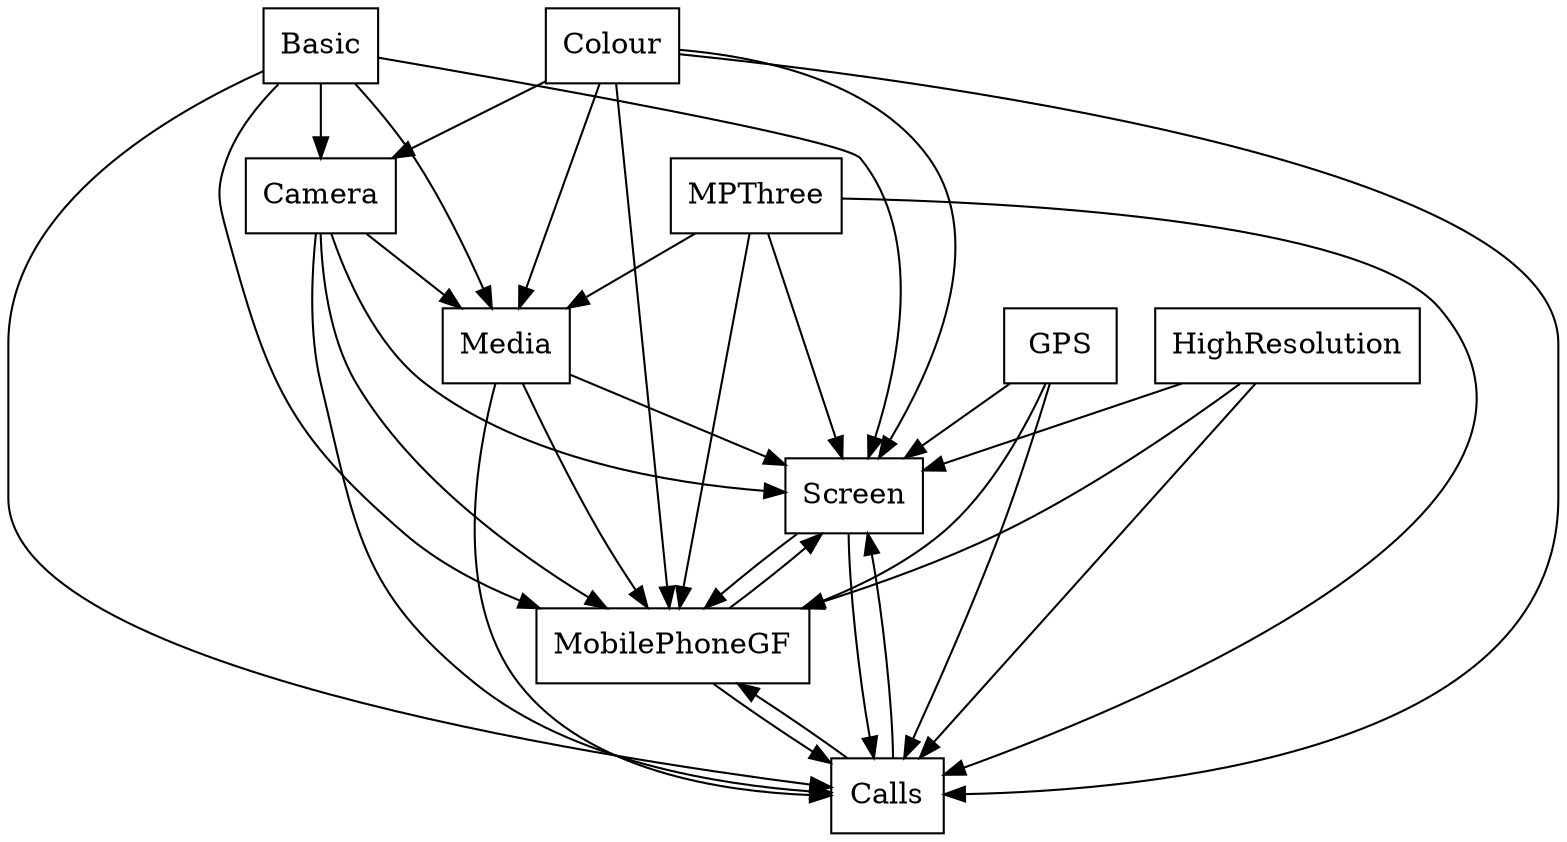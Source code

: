 digraph{
graph [rankdir=TB];
node [shape=box];
edge [arrowhead=normal];
0[label="Basic",]
1[label="Colour",]
2[label="Screen",]
3[label="Media",]
4[label="MobilePhoneGF",]
5[label="Camera",]
6[label="MPThree",]
7[label="Calls",]
8[label="GPS",]
9[label="HighResolution",]
0->2[label="",]
0->3[label="",]
0->4[label="",]
0->5[label="",]
0->7[label="",]
1->2[label="",]
1->3[label="",]
1->4[label="",]
1->5[label="",]
1->7[label="",]
2->4[label="",]
2->7[label="",]
3->2[label="",]
3->4[label="",]
3->7[label="",]
4->2[label="",]
4->7[label="",]
5->2[label="",]
5->3[label="",]
5->4[label="",]
5->7[label="",]
6->2[label="",]
6->3[label="",]
6->4[label="",]
6->7[label="",]
7->2[label="",]
7->4[label="",]
8->2[label="",]
8->4[label="",]
8->7[label="",]
9->2[label="",]
9->4[label="",]
9->7[label="",]
}
